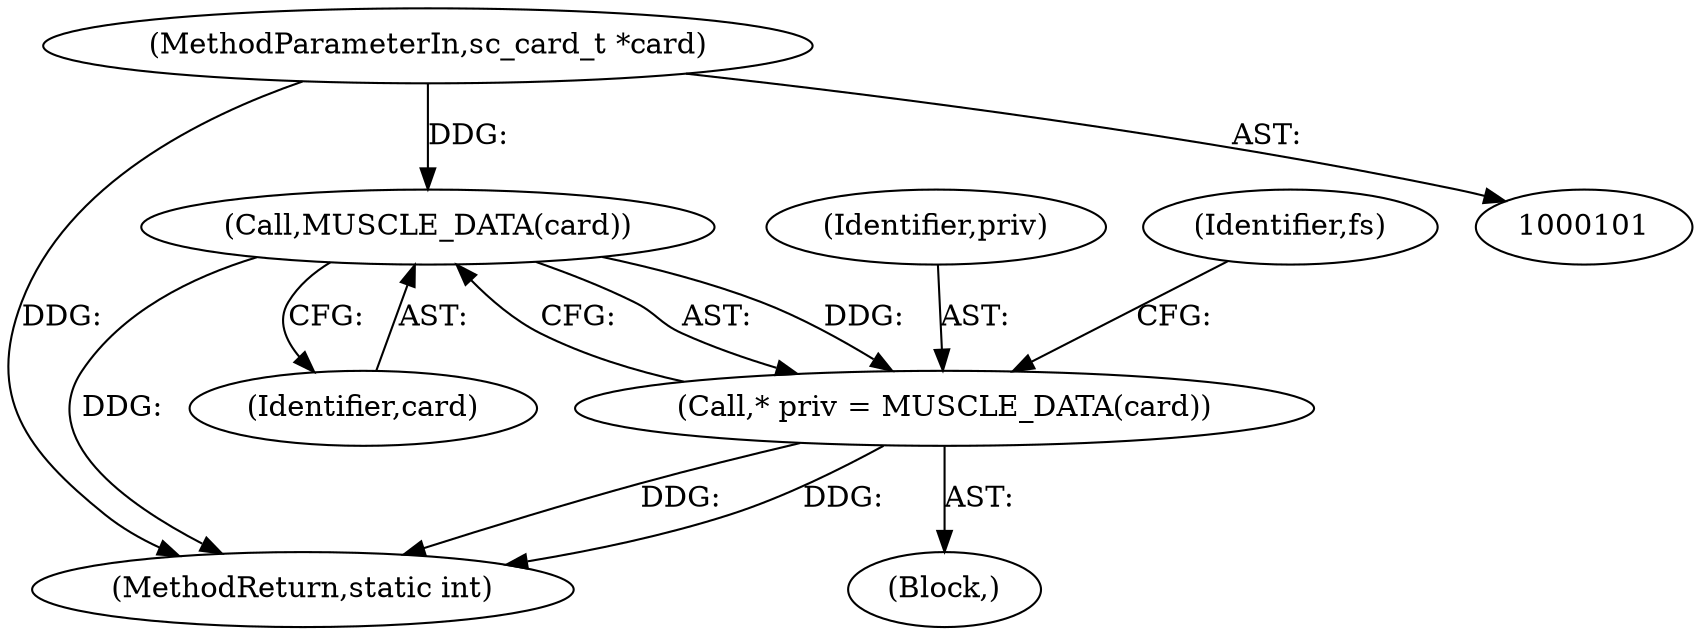 digraph "0_OpenSC_360e95d45ac4123255a4c796db96337f332160ad#diff-d643a0fa169471dbf2912f4866dc49c5_2@pointer" {
"1000109" [label="(Call,MUSCLE_DATA(card))"];
"1000102" [label="(MethodParameterIn,sc_card_t *card)"];
"1000107" [label="(Call,* priv = MUSCLE_DATA(card))"];
"1000107" [label="(Call,* priv = MUSCLE_DATA(card))"];
"1000108" [label="(Identifier,priv)"];
"1000110" [label="(Identifier,card)"];
"1000109" [label="(Call,MUSCLE_DATA(card))"];
"1000102" [label="(MethodParameterIn,sc_card_t *card)"];
"1000113" [label="(Identifier,fs)"];
"1000217" [label="(MethodReturn,static int)"];
"1000105" [label="(Block,)"];
"1000109" -> "1000107"  [label="AST: "];
"1000109" -> "1000110"  [label="CFG: "];
"1000110" -> "1000109"  [label="AST: "];
"1000107" -> "1000109"  [label="CFG: "];
"1000109" -> "1000217"  [label="DDG: "];
"1000109" -> "1000107"  [label="DDG: "];
"1000102" -> "1000109"  [label="DDG: "];
"1000102" -> "1000101"  [label="AST: "];
"1000102" -> "1000217"  [label="DDG: "];
"1000107" -> "1000105"  [label="AST: "];
"1000108" -> "1000107"  [label="AST: "];
"1000113" -> "1000107"  [label="CFG: "];
"1000107" -> "1000217"  [label="DDG: "];
"1000107" -> "1000217"  [label="DDG: "];
}
